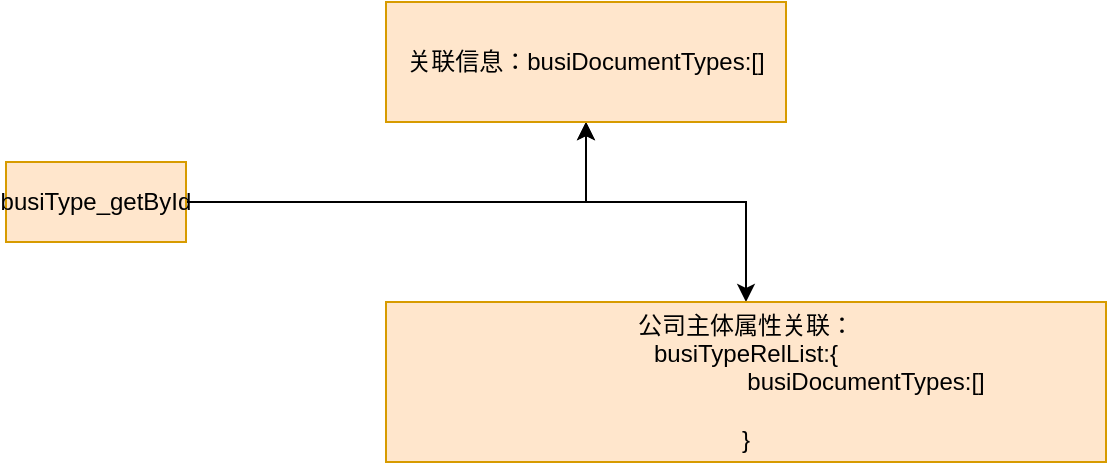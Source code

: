 <mxfile version="24.6.5" type="github">
  <diagram name="第 1 页" id="p7ZE5MqBB8z5IuCJADYC">
    <mxGraphModel dx="1042" dy="569" grid="1" gridSize="10" guides="1" tooltips="1" connect="1" arrows="1" fold="1" page="1" pageScale="1" pageWidth="827" pageHeight="1169" math="0" shadow="0">
      <root>
        <mxCell id="0" />
        <mxCell id="1" parent="0" />
        <mxCell id="ar3_D9RQlo8Y2Gy-1iei-5" value="" style="edgeStyle=orthogonalEdgeStyle;rounded=0;orthogonalLoop=1;jettySize=auto;html=1;" edge="1" parent="1" source="ar3_D9RQlo8Y2Gy-1iei-2" target="ar3_D9RQlo8Y2Gy-1iei-4">
          <mxGeometry relative="1" as="geometry" />
        </mxCell>
        <mxCell id="ar3_D9RQlo8Y2Gy-1iei-8" value="" style="edgeStyle=orthogonalEdgeStyle;rounded=0;orthogonalLoop=1;jettySize=auto;html=1;" edge="1" parent="1" source="ar3_D9RQlo8Y2Gy-1iei-2" target="ar3_D9RQlo8Y2Gy-1iei-4">
          <mxGeometry relative="1" as="geometry" />
        </mxCell>
        <mxCell id="ar3_D9RQlo8Y2Gy-1iei-10" value="" style="edgeStyle=orthogonalEdgeStyle;rounded=0;orthogonalLoop=1;jettySize=auto;html=1;" edge="1" parent="1" source="ar3_D9RQlo8Y2Gy-1iei-2" target="ar3_D9RQlo8Y2Gy-1iei-9">
          <mxGeometry relative="1" as="geometry" />
        </mxCell>
        <mxCell id="ar3_D9RQlo8Y2Gy-1iei-2" value="busiType_getById" style="text;html=1;align=center;verticalAlign=middle;whiteSpace=wrap;rounded=0;fillColor=#ffe6cc;strokeColor=#d79b00;" vertex="1" parent="1">
          <mxGeometry x="160" y="160" width="90" height="40" as="geometry" />
        </mxCell>
        <mxCell id="ar3_D9RQlo8Y2Gy-1iei-4" value="关联信息：busiDocumentTypes:[]" style="whiteSpace=wrap;html=1;fillColor=#ffe6cc;strokeColor=#d79b00;gradientColor=none;rounded=0;" vertex="1" parent="1">
          <mxGeometry x="350" y="80" width="200" height="60" as="geometry" />
        </mxCell>
        <mxCell id="ar3_D9RQlo8Y2Gy-1iei-9" value="公司主体属性关联：&lt;div&gt;busiTypeRelList:{&lt;/div&gt;&lt;div&gt;&amp;nbsp; &amp;nbsp; &amp;nbsp; &amp;nbsp; &amp;nbsp; &amp;nbsp; &amp;nbsp; &amp;nbsp; &amp;nbsp; &amp;nbsp; &amp;nbsp; &amp;nbsp; &amp;nbsp; &amp;nbsp; &amp;nbsp; &amp;nbsp; &amp;nbsp; &amp;nbsp; busiDocumentTypes:[]&lt;br&gt;&lt;/div&gt;&lt;div&gt;&lt;br&gt;&lt;/div&gt;&lt;div&gt;}&lt;/div&gt;" style="whiteSpace=wrap;html=1;fillColor=#ffe6cc;strokeColor=#d79b00;gradientColor=none;rounded=0;" vertex="1" parent="1">
          <mxGeometry x="350" y="230" width="360" height="80" as="geometry" />
        </mxCell>
      </root>
    </mxGraphModel>
  </diagram>
</mxfile>
